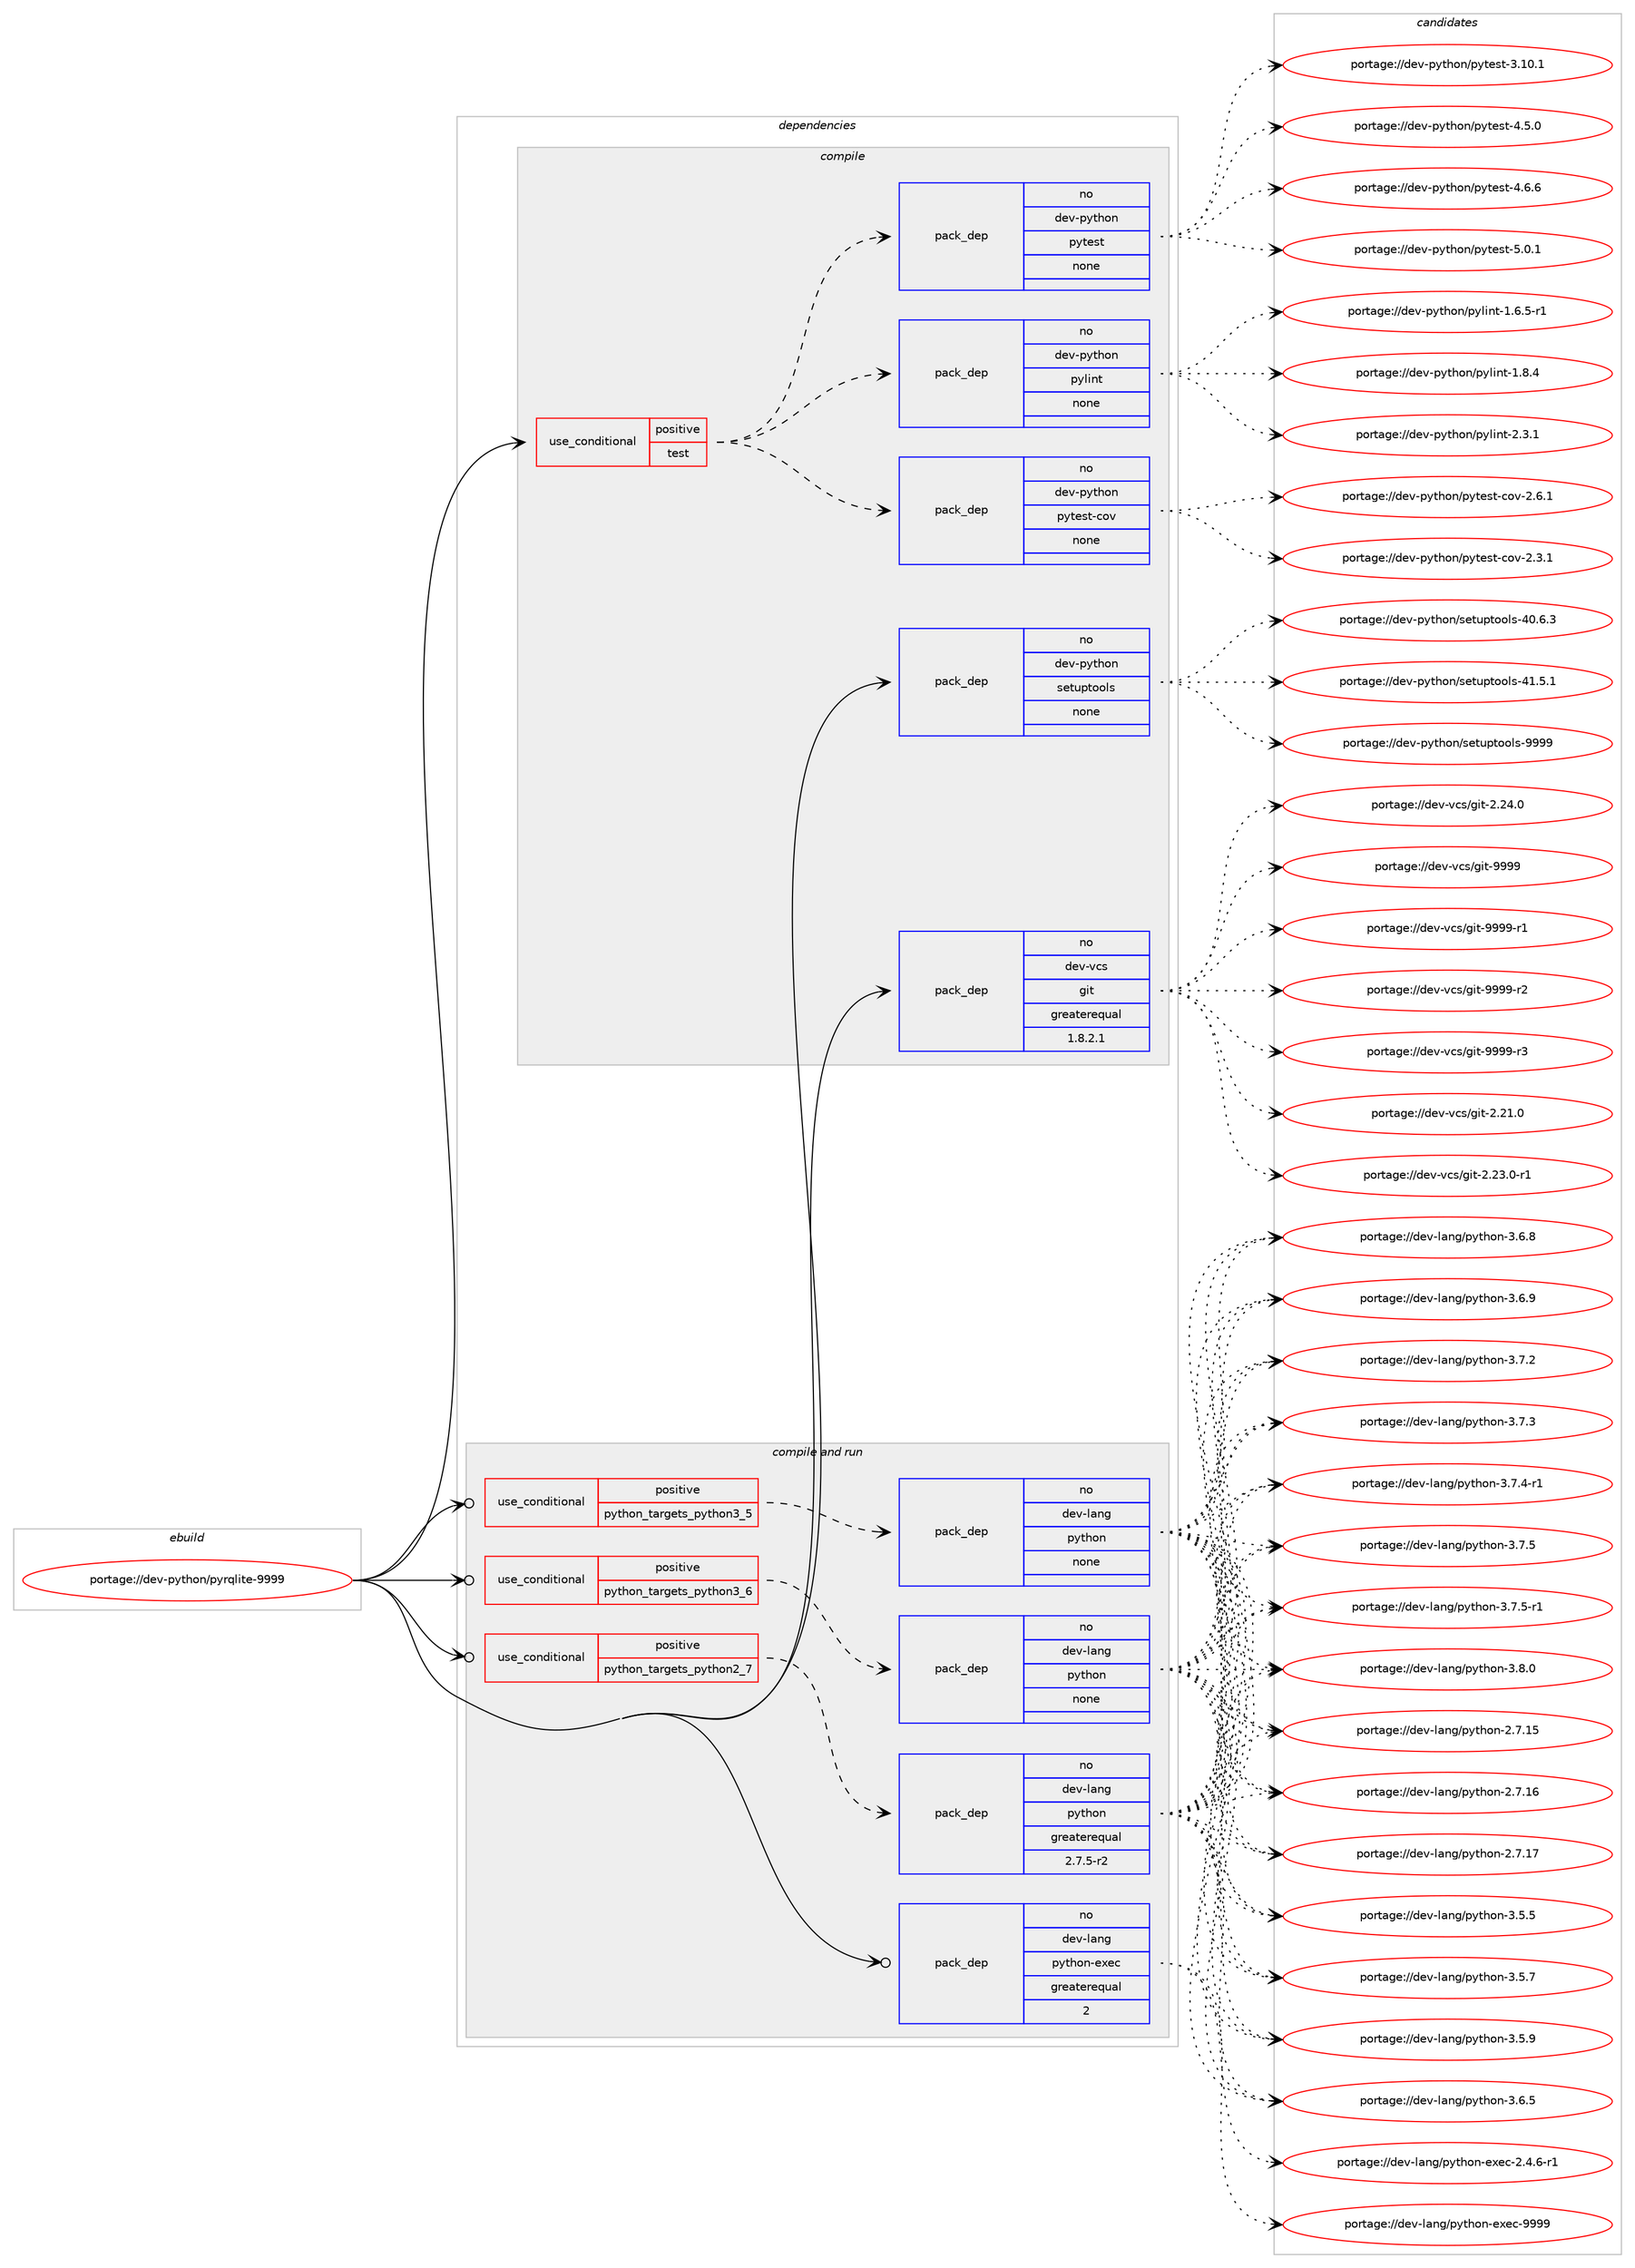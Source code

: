 digraph prolog {

# *************
# Graph options
# *************

newrank=true;
concentrate=true;
compound=true;
graph [rankdir=LR,fontname=Helvetica,fontsize=10,ranksep=1.5];#, ranksep=2.5, nodesep=0.2];
edge  [arrowhead=vee];
node  [fontname=Helvetica,fontsize=10];

# **********
# The ebuild
# **********

subgraph cluster_leftcol {
color=gray;
rank=same;
label=<<i>ebuild</i>>;
id [label="portage://dev-python/pyrqlite-9999", color=red, width=4, href="../dev-python/pyrqlite-9999.svg"];
}

# ****************
# The dependencies
# ****************

subgraph cluster_midcol {
color=gray;
label=<<i>dependencies</i>>;
subgraph cluster_compile {
fillcolor="#eeeeee";
style=filled;
label=<<i>compile</i>>;
subgraph cond36020 {
dependency163411 [label=<<TABLE BORDER="0" CELLBORDER="1" CELLSPACING="0" CELLPADDING="4"><TR><TD ROWSPAN="3" CELLPADDING="10">use_conditional</TD></TR><TR><TD>positive</TD></TR><TR><TD>test</TD></TR></TABLE>>, shape=none, color=red];
subgraph pack124008 {
dependency163412 [label=<<TABLE BORDER="0" CELLBORDER="1" CELLSPACING="0" CELLPADDING="4" WIDTH="220"><TR><TD ROWSPAN="6" CELLPADDING="30">pack_dep</TD></TR><TR><TD WIDTH="110">no</TD></TR><TR><TD>dev-python</TD></TR><TR><TD>pytest</TD></TR><TR><TD>none</TD></TR><TR><TD></TD></TR></TABLE>>, shape=none, color=blue];
}
dependency163411:e -> dependency163412:w [weight=20,style="dashed",arrowhead="vee"];
subgraph pack124009 {
dependency163413 [label=<<TABLE BORDER="0" CELLBORDER="1" CELLSPACING="0" CELLPADDING="4" WIDTH="220"><TR><TD ROWSPAN="6" CELLPADDING="30">pack_dep</TD></TR><TR><TD WIDTH="110">no</TD></TR><TR><TD>dev-python</TD></TR><TR><TD>pytest-cov</TD></TR><TR><TD>none</TD></TR><TR><TD></TD></TR></TABLE>>, shape=none, color=blue];
}
dependency163411:e -> dependency163413:w [weight=20,style="dashed",arrowhead="vee"];
subgraph pack124010 {
dependency163414 [label=<<TABLE BORDER="0" CELLBORDER="1" CELLSPACING="0" CELLPADDING="4" WIDTH="220"><TR><TD ROWSPAN="6" CELLPADDING="30">pack_dep</TD></TR><TR><TD WIDTH="110">no</TD></TR><TR><TD>dev-python</TD></TR><TR><TD>pylint</TD></TR><TR><TD>none</TD></TR><TR><TD></TD></TR></TABLE>>, shape=none, color=blue];
}
dependency163411:e -> dependency163414:w [weight=20,style="dashed",arrowhead="vee"];
}
id:e -> dependency163411:w [weight=20,style="solid",arrowhead="vee"];
subgraph pack124011 {
dependency163415 [label=<<TABLE BORDER="0" CELLBORDER="1" CELLSPACING="0" CELLPADDING="4" WIDTH="220"><TR><TD ROWSPAN="6" CELLPADDING="30">pack_dep</TD></TR><TR><TD WIDTH="110">no</TD></TR><TR><TD>dev-python</TD></TR><TR><TD>setuptools</TD></TR><TR><TD>none</TD></TR><TR><TD></TD></TR></TABLE>>, shape=none, color=blue];
}
id:e -> dependency163415:w [weight=20,style="solid",arrowhead="vee"];
subgraph pack124012 {
dependency163416 [label=<<TABLE BORDER="0" CELLBORDER="1" CELLSPACING="0" CELLPADDING="4" WIDTH="220"><TR><TD ROWSPAN="6" CELLPADDING="30">pack_dep</TD></TR><TR><TD WIDTH="110">no</TD></TR><TR><TD>dev-vcs</TD></TR><TR><TD>git</TD></TR><TR><TD>greaterequal</TD></TR><TR><TD>1.8.2.1</TD></TR></TABLE>>, shape=none, color=blue];
}
id:e -> dependency163416:w [weight=20,style="solid",arrowhead="vee"];
}
subgraph cluster_compileandrun {
fillcolor="#eeeeee";
style=filled;
label=<<i>compile and run</i>>;
subgraph cond36021 {
dependency163417 [label=<<TABLE BORDER="0" CELLBORDER="1" CELLSPACING="0" CELLPADDING="4"><TR><TD ROWSPAN="3" CELLPADDING="10">use_conditional</TD></TR><TR><TD>positive</TD></TR><TR><TD>python_targets_python2_7</TD></TR></TABLE>>, shape=none, color=red];
subgraph pack124013 {
dependency163418 [label=<<TABLE BORDER="0" CELLBORDER="1" CELLSPACING="0" CELLPADDING="4" WIDTH="220"><TR><TD ROWSPAN="6" CELLPADDING="30">pack_dep</TD></TR><TR><TD WIDTH="110">no</TD></TR><TR><TD>dev-lang</TD></TR><TR><TD>python</TD></TR><TR><TD>greaterequal</TD></TR><TR><TD>2.7.5-r2</TD></TR></TABLE>>, shape=none, color=blue];
}
dependency163417:e -> dependency163418:w [weight=20,style="dashed",arrowhead="vee"];
}
id:e -> dependency163417:w [weight=20,style="solid",arrowhead="odotvee"];
subgraph cond36022 {
dependency163419 [label=<<TABLE BORDER="0" CELLBORDER="1" CELLSPACING="0" CELLPADDING="4"><TR><TD ROWSPAN="3" CELLPADDING="10">use_conditional</TD></TR><TR><TD>positive</TD></TR><TR><TD>python_targets_python3_5</TD></TR></TABLE>>, shape=none, color=red];
subgraph pack124014 {
dependency163420 [label=<<TABLE BORDER="0" CELLBORDER="1" CELLSPACING="0" CELLPADDING="4" WIDTH="220"><TR><TD ROWSPAN="6" CELLPADDING="30">pack_dep</TD></TR><TR><TD WIDTH="110">no</TD></TR><TR><TD>dev-lang</TD></TR><TR><TD>python</TD></TR><TR><TD>none</TD></TR><TR><TD></TD></TR></TABLE>>, shape=none, color=blue];
}
dependency163419:e -> dependency163420:w [weight=20,style="dashed",arrowhead="vee"];
}
id:e -> dependency163419:w [weight=20,style="solid",arrowhead="odotvee"];
subgraph cond36023 {
dependency163421 [label=<<TABLE BORDER="0" CELLBORDER="1" CELLSPACING="0" CELLPADDING="4"><TR><TD ROWSPAN="3" CELLPADDING="10">use_conditional</TD></TR><TR><TD>positive</TD></TR><TR><TD>python_targets_python3_6</TD></TR></TABLE>>, shape=none, color=red];
subgraph pack124015 {
dependency163422 [label=<<TABLE BORDER="0" CELLBORDER="1" CELLSPACING="0" CELLPADDING="4" WIDTH="220"><TR><TD ROWSPAN="6" CELLPADDING="30">pack_dep</TD></TR><TR><TD WIDTH="110">no</TD></TR><TR><TD>dev-lang</TD></TR><TR><TD>python</TD></TR><TR><TD>none</TD></TR><TR><TD></TD></TR></TABLE>>, shape=none, color=blue];
}
dependency163421:e -> dependency163422:w [weight=20,style="dashed",arrowhead="vee"];
}
id:e -> dependency163421:w [weight=20,style="solid",arrowhead="odotvee"];
subgraph pack124016 {
dependency163423 [label=<<TABLE BORDER="0" CELLBORDER="1" CELLSPACING="0" CELLPADDING="4" WIDTH="220"><TR><TD ROWSPAN="6" CELLPADDING="30">pack_dep</TD></TR><TR><TD WIDTH="110">no</TD></TR><TR><TD>dev-lang</TD></TR><TR><TD>python-exec</TD></TR><TR><TD>greaterequal</TD></TR><TR><TD>2</TD></TR></TABLE>>, shape=none, color=blue];
}
id:e -> dependency163423:w [weight=20,style="solid",arrowhead="odotvee"];
}
subgraph cluster_run {
fillcolor="#eeeeee";
style=filled;
label=<<i>run</i>>;
}
}

# **************
# The candidates
# **************

subgraph cluster_choices {
rank=same;
color=gray;
label=<<i>candidates</i>>;

subgraph choice124008 {
color=black;
nodesep=1;
choiceportage100101118451121211161041111104711212111610111511645514649484649 [label="portage://dev-python/pytest-3.10.1", color=red, width=4,href="../dev-python/pytest-3.10.1.svg"];
choiceportage1001011184511212111610411111047112121116101115116455246534648 [label="portage://dev-python/pytest-4.5.0", color=red, width=4,href="../dev-python/pytest-4.5.0.svg"];
choiceportage1001011184511212111610411111047112121116101115116455246544654 [label="portage://dev-python/pytest-4.6.6", color=red, width=4,href="../dev-python/pytest-4.6.6.svg"];
choiceportage1001011184511212111610411111047112121116101115116455346484649 [label="portage://dev-python/pytest-5.0.1", color=red, width=4,href="../dev-python/pytest-5.0.1.svg"];
dependency163412:e -> choiceportage100101118451121211161041111104711212111610111511645514649484649:w [style=dotted,weight="100"];
dependency163412:e -> choiceportage1001011184511212111610411111047112121116101115116455246534648:w [style=dotted,weight="100"];
dependency163412:e -> choiceportage1001011184511212111610411111047112121116101115116455246544654:w [style=dotted,weight="100"];
dependency163412:e -> choiceportage1001011184511212111610411111047112121116101115116455346484649:w [style=dotted,weight="100"];
}
subgraph choice124009 {
color=black;
nodesep=1;
choiceportage10010111845112121116104111110471121211161011151164599111118455046514649 [label="portage://dev-python/pytest-cov-2.3.1", color=red, width=4,href="../dev-python/pytest-cov-2.3.1.svg"];
choiceportage10010111845112121116104111110471121211161011151164599111118455046544649 [label="portage://dev-python/pytest-cov-2.6.1", color=red, width=4,href="../dev-python/pytest-cov-2.6.1.svg"];
dependency163413:e -> choiceportage10010111845112121116104111110471121211161011151164599111118455046514649:w [style=dotted,weight="100"];
dependency163413:e -> choiceportage10010111845112121116104111110471121211161011151164599111118455046544649:w [style=dotted,weight="100"];
}
subgraph choice124010 {
color=black;
nodesep=1;
choiceportage10010111845112121116104111110471121211081051101164549465446534511449 [label="portage://dev-python/pylint-1.6.5-r1", color=red, width=4,href="../dev-python/pylint-1.6.5-r1.svg"];
choiceportage1001011184511212111610411111047112121108105110116454946564652 [label="portage://dev-python/pylint-1.8.4", color=red, width=4,href="../dev-python/pylint-1.8.4.svg"];
choiceportage1001011184511212111610411111047112121108105110116455046514649 [label="portage://dev-python/pylint-2.3.1", color=red, width=4,href="../dev-python/pylint-2.3.1.svg"];
dependency163414:e -> choiceportage10010111845112121116104111110471121211081051101164549465446534511449:w [style=dotted,weight="100"];
dependency163414:e -> choiceportage1001011184511212111610411111047112121108105110116454946564652:w [style=dotted,weight="100"];
dependency163414:e -> choiceportage1001011184511212111610411111047112121108105110116455046514649:w [style=dotted,weight="100"];
}
subgraph choice124011 {
color=black;
nodesep=1;
choiceportage100101118451121211161041111104711510111611711211611111110811545524846544651 [label="portage://dev-python/setuptools-40.6.3", color=red, width=4,href="../dev-python/setuptools-40.6.3.svg"];
choiceportage100101118451121211161041111104711510111611711211611111110811545524946534649 [label="portage://dev-python/setuptools-41.5.1", color=red, width=4,href="../dev-python/setuptools-41.5.1.svg"];
choiceportage10010111845112121116104111110471151011161171121161111111081154557575757 [label="portage://dev-python/setuptools-9999", color=red, width=4,href="../dev-python/setuptools-9999.svg"];
dependency163415:e -> choiceportage100101118451121211161041111104711510111611711211611111110811545524846544651:w [style=dotted,weight="100"];
dependency163415:e -> choiceportage100101118451121211161041111104711510111611711211611111110811545524946534649:w [style=dotted,weight="100"];
dependency163415:e -> choiceportage10010111845112121116104111110471151011161171121161111111081154557575757:w [style=dotted,weight="100"];
}
subgraph choice124012 {
color=black;
nodesep=1;
choiceportage10010111845118991154710310511645504650494648 [label="portage://dev-vcs/git-2.21.0", color=red, width=4,href="../dev-vcs/git-2.21.0.svg"];
choiceportage100101118451189911547103105116455046505146484511449 [label="portage://dev-vcs/git-2.23.0-r1", color=red, width=4,href="../dev-vcs/git-2.23.0-r1.svg"];
choiceportage10010111845118991154710310511645504650524648 [label="portage://dev-vcs/git-2.24.0", color=red, width=4,href="../dev-vcs/git-2.24.0.svg"];
choiceportage1001011184511899115471031051164557575757 [label="portage://dev-vcs/git-9999", color=red, width=4,href="../dev-vcs/git-9999.svg"];
choiceportage10010111845118991154710310511645575757574511449 [label="portage://dev-vcs/git-9999-r1", color=red, width=4,href="../dev-vcs/git-9999-r1.svg"];
choiceportage10010111845118991154710310511645575757574511450 [label="portage://dev-vcs/git-9999-r2", color=red, width=4,href="../dev-vcs/git-9999-r2.svg"];
choiceportage10010111845118991154710310511645575757574511451 [label="portage://dev-vcs/git-9999-r3", color=red, width=4,href="../dev-vcs/git-9999-r3.svg"];
dependency163416:e -> choiceportage10010111845118991154710310511645504650494648:w [style=dotted,weight="100"];
dependency163416:e -> choiceportage100101118451189911547103105116455046505146484511449:w [style=dotted,weight="100"];
dependency163416:e -> choiceportage10010111845118991154710310511645504650524648:w [style=dotted,weight="100"];
dependency163416:e -> choiceportage1001011184511899115471031051164557575757:w [style=dotted,weight="100"];
dependency163416:e -> choiceportage10010111845118991154710310511645575757574511449:w [style=dotted,weight="100"];
dependency163416:e -> choiceportage10010111845118991154710310511645575757574511450:w [style=dotted,weight="100"];
dependency163416:e -> choiceportage10010111845118991154710310511645575757574511451:w [style=dotted,weight="100"];
}
subgraph choice124013 {
color=black;
nodesep=1;
choiceportage10010111845108971101034711212111610411111045504655464953 [label="portage://dev-lang/python-2.7.15", color=red, width=4,href="../dev-lang/python-2.7.15.svg"];
choiceportage10010111845108971101034711212111610411111045504655464954 [label="portage://dev-lang/python-2.7.16", color=red, width=4,href="../dev-lang/python-2.7.16.svg"];
choiceportage10010111845108971101034711212111610411111045504655464955 [label="portage://dev-lang/python-2.7.17", color=red, width=4,href="../dev-lang/python-2.7.17.svg"];
choiceportage100101118451089711010347112121116104111110455146534653 [label="portage://dev-lang/python-3.5.5", color=red, width=4,href="../dev-lang/python-3.5.5.svg"];
choiceportage100101118451089711010347112121116104111110455146534655 [label="portage://dev-lang/python-3.5.7", color=red, width=4,href="../dev-lang/python-3.5.7.svg"];
choiceportage100101118451089711010347112121116104111110455146534657 [label="portage://dev-lang/python-3.5.9", color=red, width=4,href="../dev-lang/python-3.5.9.svg"];
choiceportage100101118451089711010347112121116104111110455146544653 [label="portage://dev-lang/python-3.6.5", color=red, width=4,href="../dev-lang/python-3.6.5.svg"];
choiceportage100101118451089711010347112121116104111110455146544656 [label="portage://dev-lang/python-3.6.8", color=red, width=4,href="../dev-lang/python-3.6.8.svg"];
choiceportage100101118451089711010347112121116104111110455146544657 [label="portage://dev-lang/python-3.6.9", color=red, width=4,href="../dev-lang/python-3.6.9.svg"];
choiceportage100101118451089711010347112121116104111110455146554650 [label="portage://dev-lang/python-3.7.2", color=red, width=4,href="../dev-lang/python-3.7.2.svg"];
choiceportage100101118451089711010347112121116104111110455146554651 [label="portage://dev-lang/python-3.7.3", color=red, width=4,href="../dev-lang/python-3.7.3.svg"];
choiceportage1001011184510897110103471121211161041111104551465546524511449 [label="portage://dev-lang/python-3.7.4-r1", color=red, width=4,href="../dev-lang/python-3.7.4-r1.svg"];
choiceportage100101118451089711010347112121116104111110455146554653 [label="portage://dev-lang/python-3.7.5", color=red, width=4,href="../dev-lang/python-3.7.5.svg"];
choiceportage1001011184510897110103471121211161041111104551465546534511449 [label="portage://dev-lang/python-3.7.5-r1", color=red, width=4,href="../dev-lang/python-3.7.5-r1.svg"];
choiceportage100101118451089711010347112121116104111110455146564648 [label="portage://dev-lang/python-3.8.0", color=red, width=4,href="../dev-lang/python-3.8.0.svg"];
dependency163418:e -> choiceportage10010111845108971101034711212111610411111045504655464953:w [style=dotted,weight="100"];
dependency163418:e -> choiceportage10010111845108971101034711212111610411111045504655464954:w [style=dotted,weight="100"];
dependency163418:e -> choiceportage10010111845108971101034711212111610411111045504655464955:w [style=dotted,weight="100"];
dependency163418:e -> choiceportage100101118451089711010347112121116104111110455146534653:w [style=dotted,weight="100"];
dependency163418:e -> choiceportage100101118451089711010347112121116104111110455146534655:w [style=dotted,weight="100"];
dependency163418:e -> choiceportage100101118451089711010347112121116104111110455146534657:w [style=dotted,weight="100"];
dependency163418:e -> choiceportage100101118451089711010347112121116104111110455146544653:w [style=dotted,weight="100"];
dependency163418:e -> choiceportage100101118451089711010347112121116104111110455146544656:w [style=dotted,weight="100"];
dependency163418:e -> choiceportage100101118451089711010347112121116104111110455146544657:w [style=dotted,weight="100"];
dependency163418:e -> choiceportage100101118451089711010347112121116104111110455146554650:w [style=dotted,weight="100"];
dependency163418:e -> choiceportage100101118451089711010347112121116104111110455146554651:w [style=dotted,weight="100"];
dependency163418:e -> choiceportage1001011184510897110103471121211161041111104551465546524511449:w [style=dotted,weight="100"];
dependency163418:e -> choiceportage100101118451089711010347112121116104111110455146554653:w [style=dotted,weight="100"];
dependency163418:e -> choiceportage1001011184510897110103471121211161041111104551465546534511449:w [style=dotted,weight="100"];
dependency163418:e -> choiceportage100101118451089711010347112121116104111110455146564648:w [style=dotted,weight="100"];
}
subgraph choice124014 {
color=black;
nodesep=1;
choiceportage10010111845108971101034711212111610411111045504655464953 [label="portage://dev-lang/python-2.7.15", color=red, width=4,href="../dev-lang/python-2.7.15.svg"];
choiceportage10010111845108971101034711212111610411111045504655464954 [label="portage://dev-lang/python-2.7.16", color=red, width=4,href="../dev-lang/python-2.7.16.svg"];
choiceportage10010111845108971101034711212111610411111045504655464955 [label="portage://dev-lang/python-2.7.17", color=red, width=4,href="../dev-lang/python-2.7.17.svg"];
choiceportage100101118451089711010347112121116104111110455146534653 [label="portage://dev-lang/python-3.5.5", color=red, width=4,href="../dev-lang/python-3.5.5.svg"];
choiceportage100101118451089711010347112121116104111110455146534655 [label="portage://dev-lang/python-3.5.7", color=red, width=4,href="../dev-lang/python-3.5.7.svg"];
choiceportage100101118451089711010347112121116104111110455146534657 [label="portage://dev-lang/python-3.5.9", color=red, width=4,href="../dev-lang/python-3.5.9.svg"];
choiceportage100101118451089711010347112121116104111110455146544653 [label="portage://dev-lang/python-3.6.5", color=red, width=4,href="../dev-lang/python-3.6.5.svg"];
choiceportage100101118451089711010347112121116104111110455146544656 [label="portage://dev-lang/python-3.6.8", color=red, width=4,href="../dev-lang/python-3.6.8.svg"];
choiceportage100101118451089711010347112121116104111110455146544657 [label="portage://dev-lang/python-3.6.9", color=red, width=4,href="../dev-lang/python-3.6.9.svg"];
choiceportage100101118451089711010347112121116104111110455146554650 [label="portage://dev-lang/python-3.7.2", color=red, width=4,href="../dev-lang/python-3.7.2.svg"];
choiceportage100101118451089711010347112121116104111110455146554651 [label="portage://dev-lang/python-3.7.3", color=red, width=4,href="../dev-lang/python-3.7.3.svg"];
choiceportage1001011184510897110103471121211161041111104551465546524511449 [label="portage://dev-lang/python-3.7.4-r1", color=red, width=4,href="../dev-lang/python-3.7.4-r1.svg"];
choiceportage100101118451089711010347112121116104111110455146554653 [label="portage://dev-lang/python-3.7.5", color=red, width=4,href="../dev-lang/python-3.7.5.svg"];
choiceportage1001011184510897110103471121211161041111104551465546534511449 [label="portage://dev-lang/python-3.7.5-r1", color=red, width=4,href="../dev-lang/python-3.7.5-r1.svg"];
choiceportage100101118451089711010347112121116104111110455146564648 [label="portage://dev-lang/python-3.8.0", color=red, width=4,href="../dev-lang/python-3.8.0.svg"];
dependency163420:e -> choiceportage10010111845108971101034711212111610411111045504655464953:w [style=dotted,weight="100"];
dependency163420:e -> choiceportage10010111845108971101034711212111610411111045504655464954:w [style=dotted,weight="100"];
dependency163420:e -> choiceportage10010111845108971101034711212111610411111045504655464955:w [style=dotted,weight="100"];
dependency163420:e -> choiceportage100101118451089711010347112121116104111110455146534653:w [style=dotted,weight="100"];
dependency163420:e -> choiceportage100101118451089711010347112121116104111110455146534655:w [style=dotted,weight="100"];
dependency163420:e -> choiceportage100101118451089711010347112121116104111110455146534657:w [style=dotted,weight="100"];
dependency163420:e -> choiceportage100101118451089711010347112121116104111110455146544653:w [style=dotted,weight="100"];
dependency163420:e -> choiceportage100101118451089711010347112121116104111110455146544656:w [style=dotted,weight="100"];
dependency163420:e -> choiceportage100101118451089711010347112121116104111110455146544657:w [style=dotted,weight="100"];
dependency163420:e -> choiceportage100101118451089711010347112121116104111110455146554650:w [style=dotted,weight="100"];
dependency163420:e -> choiceportage100101118451089711010347112121116104111110455146554651:w [style=dotted,weight="100"];
dependency163420:e -> choiceportage1001011184510897110103471121211161041111104551465546524511449:w [style=dotted,weight="100"];
dependency163420:e -> choiceportage100101118451089711010347112121116104111110455146554653:w [style=dotted,weight="100"];
dependency163420:e -> choiceportage1001011184510897110103471121211161041111104551465546534511449:w [style=dotted,weight="100"];
dependency163420:e -> choiceportage100101118451089711010347112121116104111110455146564648:w [style=dotted,weight="100"];
}
subgraph choice124015 {
color=black;
nodesep=1;
choiceportage10010111845108971101034711212111610411111045504655464953 [label="portage://dev-lang/python-2.7.15", color=red, width=4,href="../dev-lang/python-2.7.15.svg"];
choiceportage10010111845108971101034711212111610411111045504655464954 [label="portage://dev-lang/python-2.7.16", color=red, width=4,href="../dev-lang/python-2.7.16.svg"];
choiceportage10010111845108971101034711212111610411111045504655464955 [label="portage://dev-lang/python-2.7.17", color=red, width=4,href="../dev-lang/python-2.7.17.svg"];
choiceportage100101118451089711010347112121116104111110455146534653 [label="portage://dev-lang/python-3.5.5", color=red, width=4,href="../dev-lang/python-3.5.5.svg"];
choiceportage100101118451089711010347112121116104111110455146534655 [label="portage://dev-lang/python-3.5.7", color=red, width=4,href="../dev-lang/python-3.5.7.svg"];
choiceportage100101118451089711010347112121116104111110455146534657 [label="portage://dev-lang/python-3.5.9", color=red, width=4,href="../dev-lang/python-3.5.9.svg"];
choiceportage100101118451089711010347112121116104111110455146544653 [label="portage://dev-lang/python-3.6.5", color=red, width=4,href="../dev-lang/python-3.6.5.svg"];
choiceportage100101118451089711010347112121116104111110455146544656 [label="portage://dev-lang/python-3.6.8", color=red, width=4,href="../dev-lang/python-3.6.8.svg"];
choiceportage100101118451089711010347112121116104111110455146544657 [label="portage://dev-lang/python-3.6.9", color=red, width=4,href="../dev-lang/python-3.6.9.svg"];
choiceportage100101118451089711010347112121116104111110455146554650 [label="portage://dev-lang/python-3.7.2", color=red, width=4,href="../dev-lang/python-3.7.2.svg"];
choiceportage100101118451089711010347112121116104111110455146554651 [label="portage://dev-lang/python-3.7.3", color=red, width=4,href="../dev-lang/python-3.7.3.svg"];
choiceportage1001011184510897110103471121211161041111104551465546524511449 [label="portage://dev-lang/python-3.7.4-r1", color=red, width=4,href="../dev-lang/python-3.7.4-r1.svg"];
choiceportage100101118451089711010347112121116104111110455146554653 [label="portage://dev-lang/python-3.7.5", color=red, width=4,href="../dev-lang/python-3.7.5.svg"];
choiceportage1001011184510897110103471121211161041111104551465546534511449 [label="portage://dev-lang/python-3.7.5-r1", color=red, width=4,href="../dev-lang/python-3.7.5-r1.svg"];
choiceportage100101118451089711010347112121116104111110455146564648 [label="portage://dev-lang/python-3.8.0", color=red, width=4,href="../dev-lang/python-3.8.0.svg"];
dependency163422:e -> choiceportage10010111845108971101034711212111610411111045504655464953:w [style=dotted,weight="100"];
dependency163422:e -> choiceportage10010111845108971101034711212111610411111045504655464954:w [style=dotted,weight="100"];
dependency163422:e -> choiceportage10010111845108971101034711212111610411111045504655464955:w [style=dotted,weight="100"];
dependency163422:e -> choiceportage100101118451089711010347112121116104111110455146534653:w [style=dotted,weight="100"];
dependency163422:e -> choiceportage100101118451089711010347112121116104111110455146534655:w [style=dotted,weight="100"];
dependency163422:e -> choiceportage100101118451089711010347112121116104111110455146534657:w [style=dotted,weight="100"];
dependency163422:e -> choiceportage100101118451089711010347112121116104111110455146544653:w [style=dotted,weight="100"];
dependency163422:e -> choiceportage100101118451089711010347112121116104111110455146544656:w [style=dotted,weight="100"];
dependency163422:e -> choiceportage100101118451089711010347112121116104111110455146544657:w [style=dotted,weight="100"];
dependency163422:e -> choiceportage100101118451089711010347112121116104111110455146554650:w [style=dotted,weight="100"];
dependency163422:e -> choiceportage100101118451089711010347112121116104111110455146554651:w [style=dotted,weight="100"];
dependency163422:e -> choiceportage1001011184510897110103471121211161041111104551465546524511449:w [style=dotted,weight="100"];
dependency163422:e -> choiceportage100101118451089711010347112121116104111110455146554653:w [style=dotted,weight="100"];
dependency163422:e -> choiceportage1001011184510897110103471121211161041111104551465546534511449:w [style=dotted,weight="100"];
dependency163422:e -> choiceportage100101118451089711010347112121116104111110455146564648:w [style=dotted,weight="100"];
}
subgraph choice124016 {
color=black;
nodesep=1;
choiceportage10010111845108971101034711212111610411111045101120101994550465246544511449 [label="portage://dev-lang/python-exec-2.4.6-r1", color=red, width=4,href="../dev-lang/python-exec-2.4.6-r1.svg"];
choiceportage10010111845108971101034711212111610411111045101120101994557575757 [label="portage://dev-lang/python-exec-9999", color=red, width=4,href="../dev-lang/python-exec-9999.svg"];
dependency163423:e -> choiceportage10010111845108971101034711212111610411111045101120101994550465246544511449:w [style=dotted,weight="100"];
dependency163423:e -> choiceportage10010111845108971101034711212111610411111045101120101994557575757:w [style=dotted,weight="100"];
}
}

}
